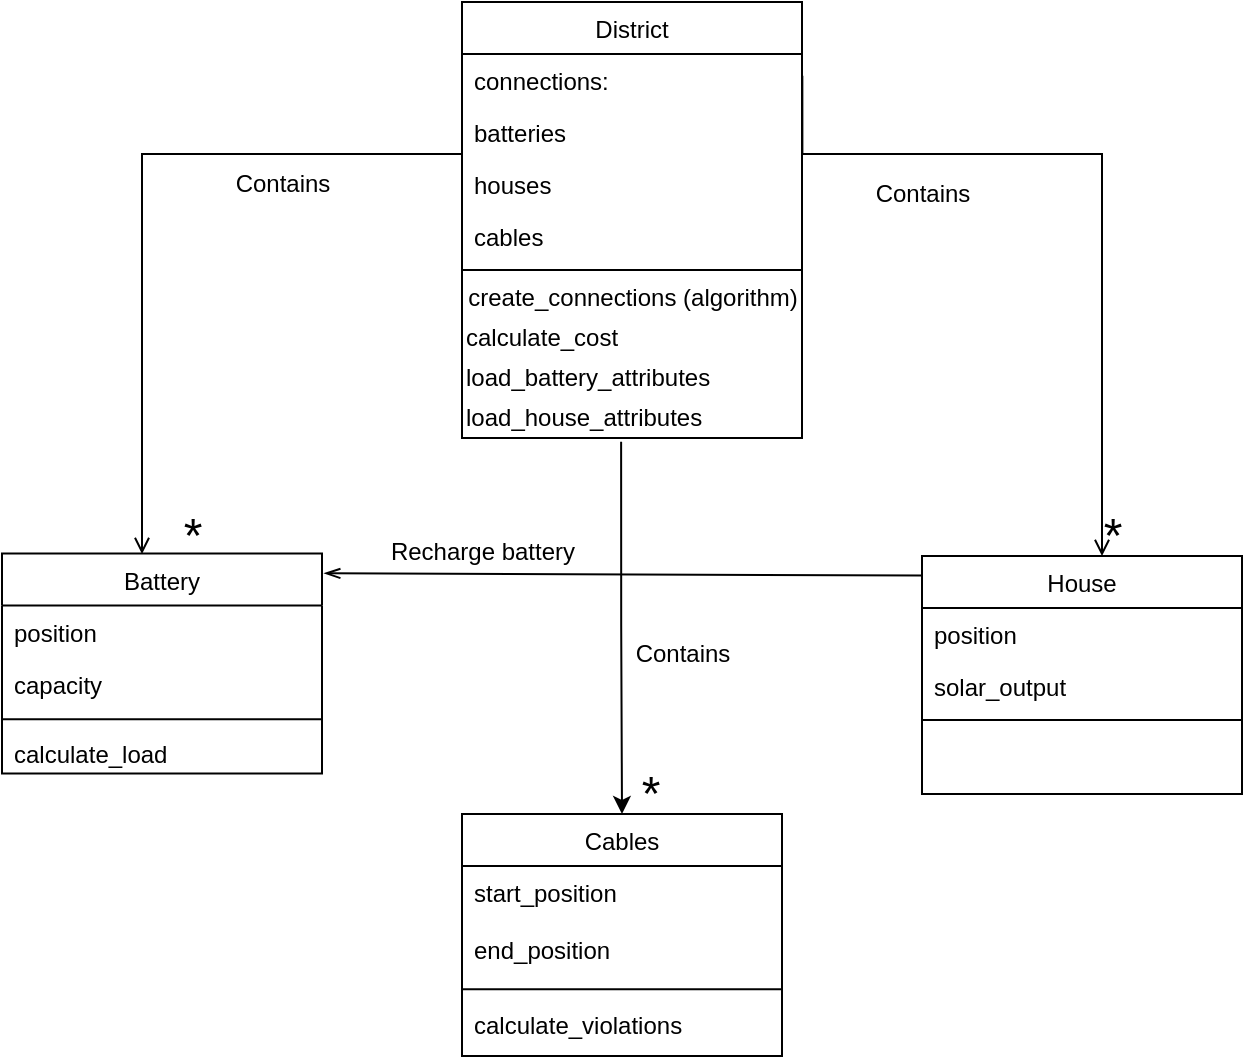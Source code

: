 <mxfile version="13.2.4" type="device"><diagram id="C5RBs43oDa-KdzZeNtuy" name="Page-1"><mxGraphModel dx="716" dy="413" grid="1" gridSize="10" guides="1" tooltips="1" connect="1" arrows="1" fold="1" page="1" pageScale="1" pageWidth="827" pageHeight="1169" math="0" shadow="0"><root><mxCell id="WIyWlLk6GJQsqaUBKTNV-0"/><mxCell id="WIyWlLk6GJQsqaUBKTNV-1" parent="WIyWlLk6GJQsqaUBKTNV-0"/><mxCell id="9UUge_FbTYGt9BLal4OW-31" style="edgeStyle=orthogonalEdgeStyle;rounded=0;orthogonalLoop=1;jettySize=auto;html=1;endArrow=open;endFill=0;" edge="1" parent="WIyWlLk6GJQsqaUBKTNV-1" source="zkfFHV4jXpPFQw0GAbJ--13"><mxGeometry relative="1" as="geometry"><mxPoint x="160" y="290" as="targetPoint"/><Array as="points"><mxPoint x="160" y="90"/></Array></mxGeometry></mxCell><mxCell id="9UUge_FbTYGt9BLal4OW-13" style="edgeStyle=orthogonalEdgeStyle;rounded=0;orthogonalLoop=1;jettySize=auto;html=1;exitX=1.001;exitY=0.169;exitDx=0;exitDy=0;exitPerimeter=0;endArrow=open;endFill=0;" edge="1" parent="WIyWlLk6GJQsqaUBKTNV-1" source="zkfFHV4jXpPFQw0GAbJ--13" target="zkfFHV4jXpPFQw0GAbJ--17"><mxGeometry relative="1" as="geometry"><Array as="points"><mxPoint x="490" y="90"/><mxPoint x="640" y="90"/></Array></mxGeometry></mxCell><mxCell id="9UUge_FbTYGt9BLal4OW-16" value="&lt;font style=&quot;font-size: 24px&quot;&gt;*&lt;/font&gt;" style="text;html=1;resizable=0;autosize=1;align=center;verticalAlign=middle;points=[];fillColor=none;strokeColor=none;rounded=0;" vertex="1" parent="WIyWlLk6GJQsqaUBKTNV-1"><mxGeometry x="630" y="271" width="30" height="20" as="geometry"/></mxCell><mxCell id="9UUge_FbTYGt9BLal4OW-19" value="" style="group" vertex="1" connectable="0" parent="WIyWlLk6GJQsqaUBKTNV-1"><mxGeometry x="90" y="271" width="160" height="169" as="geometry"/></mxCell><mxCell id="9UUge_FbTYGt9BLal4OW-9" value="" style="group" vertex="1" connectable="0" parent="9UUge_FbTYGt9BLal4OW-19"><mxGeometry y="18.778" width="160" height="150.222" as="geometry"/></mxCell><mxCell id="9UUge_FbTYGt9BLal4OW-18" value="" style="group" vertex="1" connectable="0" parent="9UUge_FbTYGt9BLal4OW-9"><mxGeometry width="160" height="150.222" as="geometry"/></mxCell><mxCell id="zkfFHV4jXpPFQw0GAbJ--0" value="Battery" style="swimlane;fontStyle=0;align=center;verticalAlign=top;childLayout=stackLayout;horizontal=1;startSize=26;horizontalStack=0;resizeParent=1;resizeLast=0;collapsible=1;marginBottom=0;rounded=0;shadow=0;strokeWidth=1;" parent="9UUge_FbTYGt9BLal4OW-18" vertex="1"><mxGeometry width="160" height="110.0" as="geometry"><mxRectangle x="230" y="140" width="160" height="26" as="alternateBounds"/></mxGeometry></mxCell><mxCell id="zkfFHV4jXpPFQw0GAbJ--1" value="position" style="text;align=left;verticalAlign=top;spacingLeft=4;spacingRight=4;overflow=hidden;rotatable=0;points=[[0,0.5],[1,0.5]];portConstraint=eastwest;" parent="zkfFHV4jXpPFQw0GAbJ--0" vertex="1"><mxGeometry y="26" width="160" height="26.373" as="geometry"/></mxCell><mxCell id="zkfFHV4jXpPFQw0GAbJ--2" value="capacity" style="text;align=left;verticalAlign=top;spacingLeft=4;spacingRight=4;overflow=hidden;rotatable=0;points=[[0,0.5],[1,0.5]];portConstraint=eastwest;rounded=0;shadow=0;html=0;" parent="zkfFHV4jXpPFQw0GAbJ--0" vertex="1"><mxGeometry y="52.373" width="160" height="26.373" as="geometry"/></mxCell><mxCell id="zkfFHV4jXpPFQw0GAbJ--4" value="" style="line;html=1;strokeWidth=1;align=left;verticalAlign=middle;spacingTop=-1;spacingLeft=3;spacingRight=3;rotatable=0;labelPosition=right;points=[];portConstraint=eastwest;" parent="zkfFHV4jXpPFQw0GAbJ--0" vertex="1"><mxGeometry y="78.745" width="160" height="8.115" as="geometry"/></mxCell><mxCell id="zkfFHV4jXpPFQw0GAbJ--5" value="calculate_load" style="text;align=left;verticalAlign=top;spacingLeft=4;spacingRight=4;overflow=hidden;rotatable=0;points=[[0,0.5],[1,0.5]];portConstraint=eastwest;" parent="zkfFHV4jXpPFQw0GAbJ--0" vertex="1"><mxGeometry y="86.86" width="160" height="23.14" as="geometry"/></mxCell><mxCell id="9UUge_FbTYGt9BLal4OW-14" value="&lt;font style=&quot;font-size: 24px&quot;&gt;*&lt;/font&gt;" style="text;html=1;resizable=0;autosize=1;align=center;verticalAlign=middle;points=[];fillColor=none;strokeColor=none;rounded=0;" vertex="1" parent="9UUge_FbTYGt9BLal4OW-19"><mxGeometry x="80" width="30" height="20" as="geometry"/></mxCell><mxCell id="9UUge_FbTYGt9BLal4OW-22" style="edgeStyle=orthogonalEdgeStyle;rounded=0;orthogonalLoop=1;jettySize=auto;html=1;exitX=0.468;exitY=1.091;exitDx=0;exitDy=0;exitPerimeter=0;" edge="1" parent="WIyWlLk6GJQsqaUBKTNV-1" source="9UUge_FbTYGt9BLal4OW-48" target="zkfFHV4jXpPFQw0GAbJ--6"><mxGeometry relative="1" as="geometry"><mxPoint x="400" y="230" as="sourcePoint"/><Array as="points"/></mxGeometry></mxCell><mxCell id="9UUge_FbTYGt9BLal4OW-23" value="" style="group" vertex="1" connectable="0" parent="WIyWlLk6GJQsqaUBKTNV-1"><mxGeometry x="399" y="400" width="30" height="20" as="geometry"/></mxCell><mxCell id="9UUge_FbTYGt9BLal4OW-15" value="&lt;font style=&quot;font-size: 24px&quot;&gt;*&lt;/font&gt;" style="text;html=1;resizable=0;autosize=1;align=center;verticalAlign=middle;points=[];fillColor=none;strokeColor=none;rounded=0;" vertex="1" parent="9UUge_FbTYGt9BLal4OW-23"><mxGeometry width="30" height="20" as="geometry"/></mxCell><mxCell id="9UUge_FbTYGt9BLal4OW-34" value="Recharge battery" style="text;html=1;resizable=0;autosize=1;align=center;verticalAlign=middle;points=[];fillColor=none;strokeColor=none;rounded=0;" vertex="1" parent="WIyWlLk6GJQsqaUBKTNV-1"><mxGeometry x="275" y="279" width="110" height="20" as="geometry"/></mxCell><mxCell id="9UUge_FbTYGt9BLal4OW-35" value="" style="endArrow=none;html=1;exitX=1.007;exitY=0.09;exitDx=0;exitDy=0;exitPerimeter=0;entryX=0.005;entryY=0.082;entryDx=0;entryDy=0;entryPerimeter=0;verticalAlign=middle;startArrow=openThin;startFill=0;endFill=0;" edge="1" parent="WIyWlLk6GJQsqaUBKTNV-1" source="zkfFHV4jXpPFQw0GAbJ--0" target="zkfFHV4jXpPFQw0GAbJ--17"><mxGeometry width="50" height="50" relative="1" as="geometry"><mxPoint x="490" y="330" as="sourcePoint"/><mxPoint x="540" y="280" as="targetPoint"/></mxGeometry></mxCell><mxCell id="9UUge_FbTYGt9BLal4OW-38" value="&lt;font style=&quot;font-size: 12px&quot;&gt;Contains&lt;/font&gt;" style="text;html=1;resizable=0;autosize=1;align=center;verticalAlign=middle;points=[];fillColor=none;strokeColor=none;rounded=0;" vertex="1" parent="WIyWlLk6GJQsqaUBKTNV-1"><mxGeometry x="520" y="100" width="60" height="20" as="geometry"/></mxCell><mxCell id="9UUge_FbTYGt9BLal4OW-39" value="&lt;font style=&quot;font-size: 12px&quot;&gt;Contains&lt;/font&gt;" style="text;html=1;resizable=0;autosize=1;align=center;verticalAlign=middle;points=[];fillColor=none;strokeColor=none;rounded=0;" vertex="1" parent="WIyWlLk6GJQsqaUBKTNV-1"><mxGeometry x="400" y="330" width="60" height="20" as="geometry"/></mxCell><mxCell id="9UUge_FbTYGt9BLal4OW-40" value="&lt;font style=&quot;font-size: 12px&quot;&gt;Contains&lt;/font&gt;" style="text;html=1;resizable=0;autosize=1;align=center;verticalAlign=middle;points=[];fillColor=none;strokeColor=none;rounded=0;" vertex="1" parent="WIyWlLk6GJQsqaUBKTNV-1"><mxGeometry x="200" y="95" width="60" height="20" as="geometry"/></mxCell><mxCell id="zkfFHV4jXpPFQw0GAbJ--13" value="District" style="swimlane;fontStyle=0;align=center;verticalAlign=top;childLayout=stackLayout;horizontal=1;startSize=26;horizontalStack=0;resizeParent=1;resizeLast=0;collapsible=1;marginBottom=0;rounded=0;shadow=0;strokeWidth=1;" parent="WIyWlLk6GJQsqaUBKTNV-1" vertex="1"><mxGeometry x="320" y="14" width="170" height="218" as="geometry"><mxRectangle x="340" y="380" width="170" height="26" as="alternateBounds"/></mxGeometry></mxCell><mxCell id="zkfFHV4jXpPFQw0GAbJ--14" value="connections: " style="text;align=left;verticalAlign=top;spacingLeft=4;spacingRight=4;overflow=hidden;rotatable=0;points=[[0,0.5],[1,0.5]];portConstraint=eastwest;" parent="zkfFHV4jXpPFQw0GAbJ--13" vertex="1"><mxGeometry y="26" width="170" height="26" as="geometry"/></mxCell><mxCell id="9UUge_FbTYGt9BLal4OW-49" value="batteries" style="text;align=left;verticalAlign=top;spacingLeft=4;spacingRight=4;overflow=hidden;rotatable=0;points=[[0,0.5],[1,0.5]];portConstraint=eastwest;" vertex="1" parent="zkfFHV4jXpPFQw0GAbJ--13"><mxGeometry y="52" width="170" height="26" as="geometry"/></mxCell><mxCell id="9UUge_FbTYGt9BLal4OW-50" value="houses" style="text;align=left;verticalAlign=top;spacingLeft=4;spacingRight=4;overflow=hidden;rotatable=0;points=[[0,0.5],[1,0.5]];portConstraint=eastwest;" vertex="1" parent="zkfFHV4jXpPFQw0GAbJ--13"><mxGeometry y="78" width="170" height="26" as="geometry"/></mxCell><mxCell id="9UUge_FbTYGt9BLal4OW-51" value="cables" style="text;align=left;verticalAlign=top;spacingLeft=4;spacingRight=4;overflow=hidden;rotatable=0;points=[[0,0.5],[1,0.5]];portConstraint=eastwest;" vertex="1" parent="zkfFHV4jXpPFQw0GAbJ--13"><mxGeometry y="104" width="170" height="26" as="geometry"/></mxCell><mxCell id="zkfFHV4jXpPFQw0GAbJ--15" value="" style="line;html=1;strokeWidth=1;align=left;verticalAlign=middle;spacingTop=-1;spacingLeft=3;spacingRight=3;rotatable=0;labelPosition=right;points=[];portConstraint=eastwest;" parent="zkfFHV4jXpPFQw0GAbJ--13" vertex="1"><mxGeometry y="130" width="170" height="8" as="geometry"/></mxCell><mxCell id="9UUge_FbTYGt9BLal4OW-4" value="&lt;span style=&quot;text-align: left&quot;&gt;create_connections (algorithm)&lt;/span&gt;" style="text;html=1;align=center;verticalAlign=middle;resizable=0;points=[];autosize=1;" vertex="1" parent="zkfFHV4jXpPFQw0GAbJ--13"><mxGeometry y="138" width="170" height="20" as="geometry"/></mxCell><mxCell id="9UUge_FbTYGt9BLal4OW-46" value="calculate_cost" style="text;html=1;resizable=0;autosize=1;align=left;verticalAlign=middle;points=[];fillColor=none;strokeColor=none;rounded=0;" vertex="1" parent="zkfFHV4jXpPFQw0GAbJ--13"><mxGeometry y="158" width="170" height="20" as="geometry"/></mxCell><mxCell id="9UUge_FbTYGt9BLal4OW-47" value="load_battery_attributes" style="text;html=1;resizable=0;autosize=1;align=left;verticalAlign=middle;points=[];fillColor=none;strokeColor=none;rounded=0;" vertex="1" parent="zkfFHV4jXpPFQw0GAbJ--13"><mxGeometry y="178" width="170" height="20" as="geometry"/></mxCell><mxCell id="9UUge_FbTYGt9BLal4OW-48" value="load_house_attributes" style="text;html=1;resizable=0;autosize=1;align=left;verticalAlign=middle;points=[];fillColor=none;strokeColor=none;rounded=0;" vertex="1" parent="zkfFHV4jXpPFQw0GAbJ--13"><mxGeometry y="198" width="170" height="20" as="geometry"/></mxCell><mxCell id="zkfFHV4jXpPFQw0GAbJ--6" value="Cables" style="swimlane;fontStyle=0;align=center;verticalAlign=top;childLayout=stackLayout;horizontal=1;startSize=26;horizontalStack=0;resizeParent=1;resizeLast=0;collapsible=1;marginBottom=0;rounded=0;shadow=0;strokeWidth=1;" parent="WIyWlLk6GJQsqaUBKTNV-1" vertex="1"><mxGeometry x="320" y="420" width="160" height="121.0" as="geometry"><mxRectangle x="130" y="380" width="160" height="26" as="alternateBounds"/></mxGeometry></mxCell><mxCell id="zkfFHV4jXpPFQw0GAbJ--7" value="start_position" style="text;align=left;verticalAlign=top;spacingLeft=4;spacingRight=4;overflow=hidden;rotatable=0;points=[[0,0.5],[1,0.5]];portConstraint=eastwest;" parent="zkfFHV4jXpPFQw0GAbJ--6" vertex="1"><mxGeometry y="26" width="160" height="28.6" as="geometry"/></mxCell><mxCell id="zkfFHV4jXpPFQw0GAbJ--8" value="end_position" style="text;align=left;verticalAlign=top;spacingLeft=4;spacingRight=4;overflow=hidden;rotatable=0;points=[[0,0.5],[1,0.5]];portConstraint=eastwest;rounded=0;shadow=0;html=0;" parent="zkfFHV4jXpPFQw0GAbJ--6" vertex="1"><mxGeometry y="54.6" width="160" height="28.6" as="geometry"/></mxCell><mxCell id="zkfFHV4jXpPFQw0GAbJ--9" value="" style="line;html=1;strokeWidth=1;align=left;verticalAlign=middle;spacingTop=-1;spacingLeft=3;spacingRight=3;rotatable=0;labelPosition=right;points=[];portConstraint=eastwest;" parent="zkfFHV4jXpPFQw0GAbJ--6" vertex="1"><mxGeometry y="83.2" width="160" height="8.8" as="geometry"/></mxCell><mxCell id="9UUge_FbTYGt9BLal4OW-7" value="calculate_violations" style="text;align=left;verticalAlign=top;spacingLeft=4;spacingRight=4;overflow=hidden;rotatable=0;points=[[0,0.5],[1,0.5]];portConstraint=eastwest;" vertex="1" parent="zkfFHV4jXpPFQw0GAbJ--6"><mxGeometry y="92" width="160" height="28.6" as="geometry"/></mxCell><mxCell id="zkfFHV4jXpPFQw0GAbJ--17" value="House" style="swimlane;fontStyle=0;align=center;verticalAlign=top;childLayout=stackLayout;horizontal=1;startSize=26;horizontalStack=0;resizeParent=1;resizeLast=0;collapsible=1;marginBottom=0;rounded=0;shadow=0;strokeWidth=1;" parent="WIyWlLk6GJQsqaUBKTNV-1" vertex="1"><mxGeometry x="550" y="291" width="160" height="119" as="geometry"><mxRectangle width="160" height="26" as="alternateBounds"/></mxGeometry></mxCell><mxCell id="zkfFHV4jXpPFQw0GAbJ--18" value="position" style="text;align=left;verticalAlign=top;spacingLeft=4;spacingRight=4;overflow=hidden;rotatable=0;points=[[0,0.5],[1,0.5]];portConstraint=eastwest;" parent="zkfFHV4jXpPFQw0GAbJ--17" vertex="1"><mxGeometry y="26" width="160" height="26" as="geometry"/></mxCell><mxCell id="zkfFHV4jXpPFQw0GAbJ--19" value="solar_output" style="text;align=left;verticalAlign=top;spacingLeft=4;spacingRight=4;overflow=hidden;rotatable=0;points=[[0,0.5],[1,0.5]];portConstraint=eastwest;rounded=0;shadow=0;html=0;" parent="zkfFHV4jXpPFQw0GAbJ--17" vertex="1"><mxGeometry y="52" width="160" height="26" as="geometry"/></mxCell><mxCell id="zkfFHV4jXpPFQw0GAbJ--23" value="" style="line;html=1;strokeWidth=1;align=left;verticalAlign=middle;spacingTop=-1;spacingLeft=3;spacingRight=3;rotatable=0;labelPosition=right;points=[];portConstraint=eastwest;" parent="zkfFHV4jXpPFQw0GAbJ--17" vertex="1"><mxGeometry y="78" width="160" height="8" as="geometry"/></mxCell></root></mxGraphModel></diagram></mxfile>